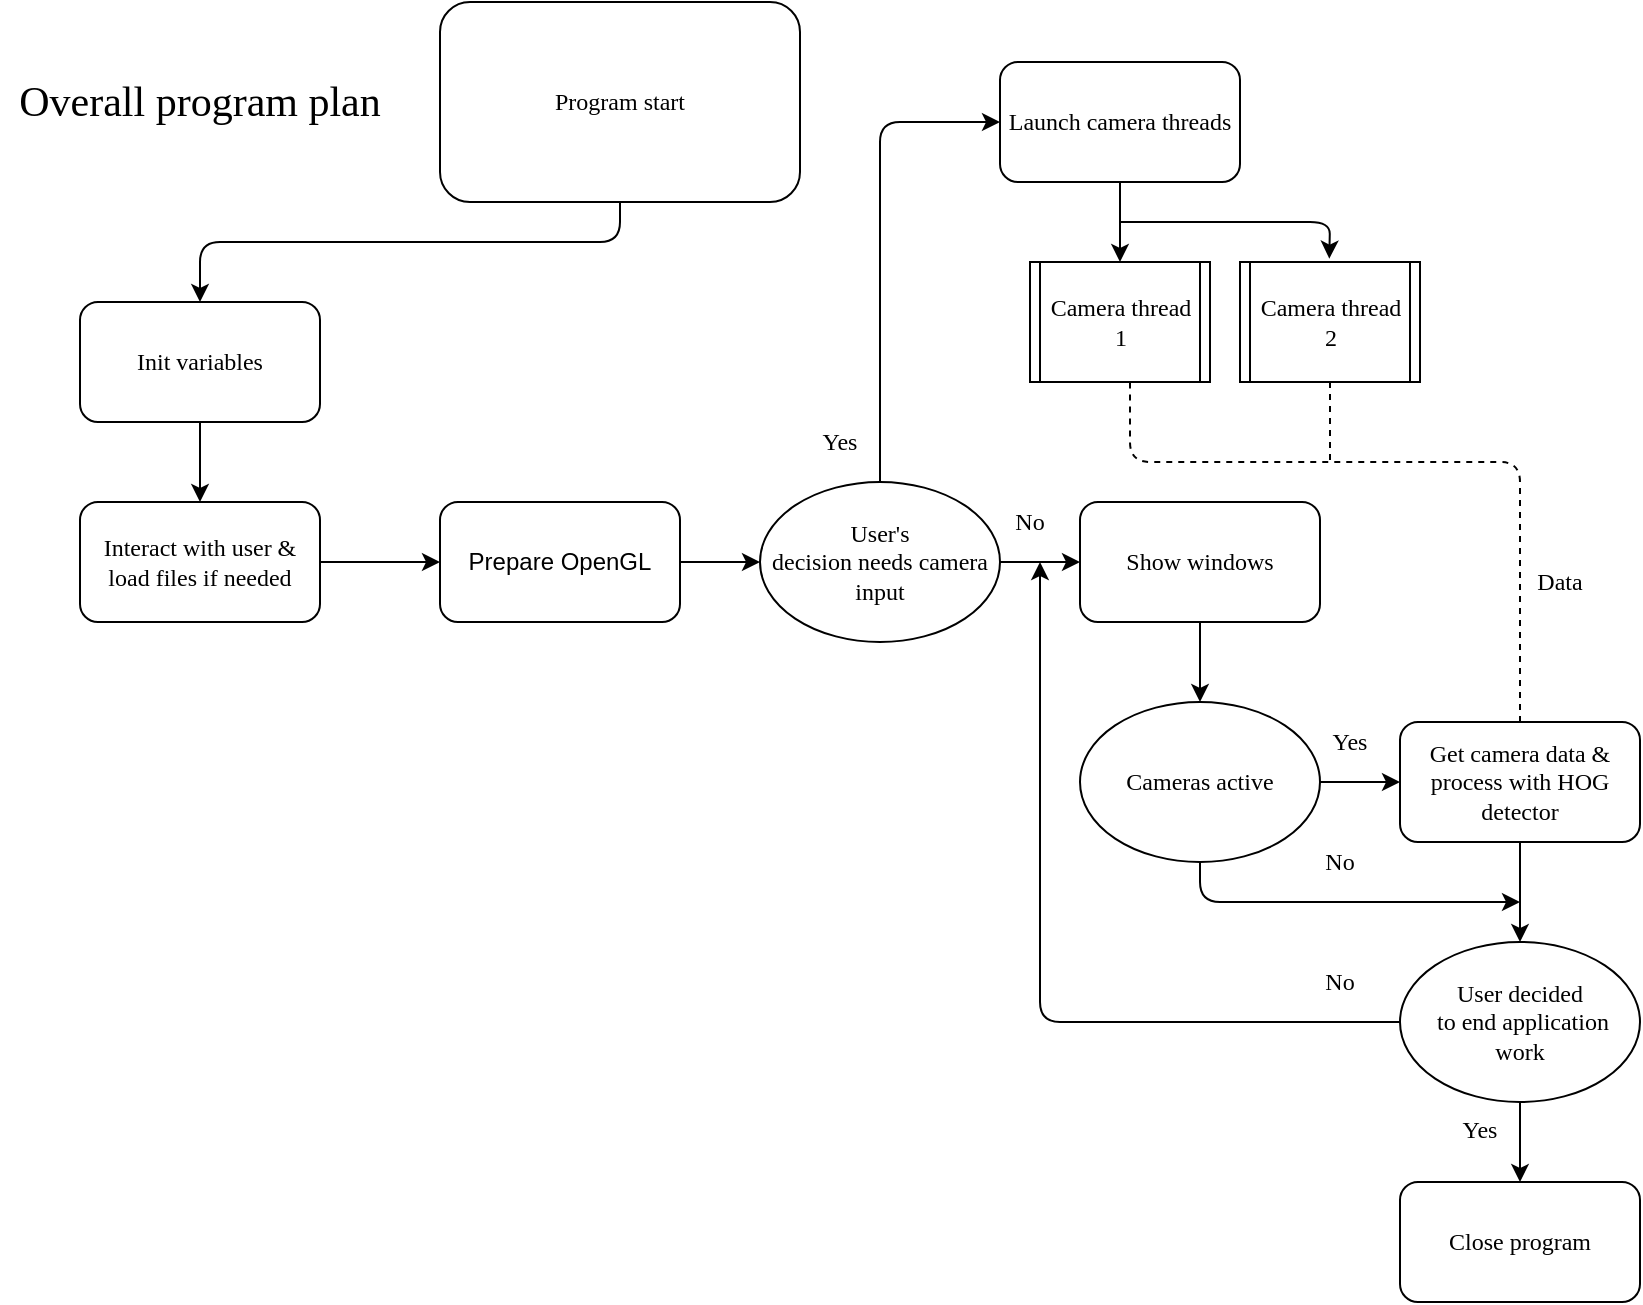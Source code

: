 <mxfile version="12.2.0" type="device" pages="1"><diagram id="pnfS-HC5oeV1JfI8JqbH" name="Page-1"><mxGraphModel dx="2816" dy="1496" grid="1" gridSize="10" guides="1" tooltips="1" connect="1" arrows="1" fold="1" page="1" pageScale="1" pageWidth="291" pageHeight="413" math="0" shadow="0"><root><mxCell id="0"/><mxCell id="1" parent="0"/><mxCell id="vBSs0mkW4Z173Ex1HsP0-4" value="Program start" style="rounded=1;whiteSpace=wrap;html=1;fontFamily=Lucida Console;" vertex="1" parent="1"><mxGeometry x="240" y="10" width="180" height="100" as="geometry"/></mxCell><mxCell id="vBSs0mkW4Z173Ex1HsP0-5" value="" style="endArrow=classic;html=1;fontFamily=Lucida Console;exitX=0.5;exitY=1;exitDx=0;exitDy=0;entryX=0.5;entryY=0;entryDx=0;entryDy=0;" edge="1" parent="1" source="vBSs0mkW4Z173Ex1HsP0-4" target="vBSs0mkW4Z173Ex1HsP0-7"><mxGeometry width="50" height="50" relative="1" as="geometry"><mxPoint x="250" y="500" as="sourcePoint"/><mxPoint x="240" y="210" as="targetPoint"/><Array as="points"><mxPoint x="330" y="130"/><mxPoint x="120" y="130"/></Array></mxGeometry></mxCell><mxCell id="vBSs0mkW4Z173Ex1HsP0-6" value="Prepare OpenGL" style="rounded=1;whiteSpace=wrap;html=1;" vertex="1" parent="1"><mxGeometry x="240" y="260" width="120" height="60" as="geometry"/></mxCell><mxCell id="vBSs0mkW4Z173Ex1HsP0-10" style="edgeStyle=orthogonalEdgeStyle;rounded=0;orthogonalLoop=1;jettySize=auto;html=1;exitX=0.5;exitY=1;exitDx=0;exitDy=0;entryX=0.5;entryY=0;entryDx=0;entryDy=0;fontFamily=Lucida Console;" edge="1" parent="1" source="vBSs0mkW4Z173Ex1HsP0-7" target="vBSs0mkW4Z173Ex1HsP0-8"><mxGeometry relative="1" as="geometry"/></mxCell><mxCell id="vBSs0mkW4Z173Ex1HsP0-7" value="Init variables" style="rounded=1;whiteSpace=wrap;html=1;fontFamily=Lucida Console;" vertex="1" parent="1"><mxGeometry x="60" y="160" width="120" height="60" as="geometry"/></mxCell><mxCell id="vBSs0mkW4Z173Ex1HsP0-8" value="Interact with user &amp;amp; load files if needed" style="rounded=1;whiteSpace=wrap;html=1;fontFamily=Lucida Console;" vertex="1" parent="1"><mxGeometry x="60" y="260" width="120" height="60" as="geometry"/></mxCell><mxCell id="vBSs0mkW4Z173Ex1HsP0-11" value="User's &lt;br&gt;decision needs camera input" style="ellipse;whiteSpace=wrap;html=1;fontFamily=Lucida Console;" vertex="1" parent="1"><mxGeometry x="400" y="250" width="120" height="80" as="geometry"/></mxCell><mxCell id="vBSs0mkW4Z173Ex1HsP0-13" value="" style="endArrow=classic;html=1;fontFamily=Lucida Console;exitX=1;exitY=0.5;exitDx=0;exitDy=0;" edge="1" parent="1" source="vBSs0mkW4Z173Ex1HsP0-8"><mxGeometry width="50" height="50" relative="1" as="geometry"><mxPoint x="90" y="760" as="sourcePoint"/><mxPoint x="240" y="290" as="targetPoint"/><Array as="points"><mxPoint x="210" y="290"/></Array></mxGeometry></mxCell><mxCell id="vBSs0mkW4Z173Ex1HsP0-14" value="" style="endArrow=classic;html=1;fontFamily=Lucida Console;exitX=0.5;exitY=0;exitDx=0;exitDy=0;entryX=0;entryY=0.5;entryDx=0;entryDy=0;" edge="1" parent="1" source="vBSs0mkW4Z173Ex1HsP0-11" target="vBSs0mkW4Z173Ex1HsP0-26"><mxGeometry width="50" height="50" relative="1" as="geometry"><mxPoint x="120" y="550" as="sourcePoint"/><mxPoint x="460" y="210" as="targetPoint"/><Array as="points"><mxPoint x="460" y="70"/></Array></mxGeometry></mxCell><mxCell id="vBSs0mkW4Z173Ex1HsP0-15" value="Yes" style="text;html=1;strokeColor=none;fillColor=none;align=center;verticalAlign=middle;whiteSpace=wrap;rounded=0;fontFamily=Lucida Console;" vertex="1" parent="1"><mxGeometry x="420" y="220" width="40" height="20" as="geometry"/></mxCell><mxCell id="vBSs0mkW4Z173Ex1HsP0-16" value="No" style="text;html=1;strokeColor=none;fillColor=none;align=center;verticalAlign=middle;whiteSpace=wrap;rounded=0;fontFamily=Lucida Console;" vertex="1" parent="1"><mxGeometry x="515" y="260" width="40" height="20" as="geometry"/></mxCell><mxCell id="vBSs0mkW4Z173Ex1HsP0-17" value="" style="endArrow=classic;html=1;fontFamily=Lucida Console;exitX=1;exitY=0.5;exitDx=0;exitDy=0;" edge="1" parent="1" source="vBSs0mkW4Z173Ex1HsP0-6"><mxGeometry width="50" height="50" relative="1" as="geometry"><mxPoint x="370" y="290" as="sourcePoint"/><mxPoint x="400" y="290" as="targetPoint"/></mxGeometry></mxCell><mxCell id="vBSs0mkW4Z173Ex1HsP0-24" value="Overall program plan" style="text;html=1;strokeColor=none;fillColor=none;align=center;verticalAlign=middle;whiteSpace=wrap;rounded=0;fontFamily=Lucida Console;fontSize=21;" vertex="1" parent="1"><mxGeometry x="20" y="20" width="200" height="80" as="geometry"/></mxCell><mxCell id="vBSs0mkW4Z173Ex1HsP0-26" value="Launch camera threads" style="rounded=1;whiteSpace=wrap;html=1;fontFamily=Lucida Console;fontSize=12;" vertex="1" parent="1"><mxGeometry x="520" y="40" width="120" height="60" as="geometry"/></mxCell><mxCell id="vBSs0mkW4Z173Ex1HsP0-27" value="Camera thread 1" style="shape=process;whiteSpace=wrap;html=1;backgroundOutline=1;fontFamily=Lucida Console;fontSize=12;size=0.052;" vertex="1" parent="1"><mxGeometry x="535" y="140" width="90" height="60" as="geometry"/></mxCell><mxCell id="vBSs0mkW4Z173Ex1HsP0-29" value="Camera thread 2" style="shape=process;whiteSpace=wrap;html=1;backgroundOutline=1;fontFamily=Lucida Console;fontSize=12;size=0.052;" vertex="1" parent="1"><mxGeometry x="640" y="140" width="90" height="60" as="geometry"/></mxCell><mxCell id="vBSs0mkW4Z173Ex1HsP0-30" value="" style="endArrow=classic;html=1;fontFamily=Lucida Console;fontSize=12;exitX=0.5;exitY=1;exitDx=0;exitDy=0;entryX=0.5;entryY=0;entryDx=0;entryDy=0;" edge="1" parent="1" source="vBSs0mkW4Z173Ex1HsP0-26" target="vBSs0mkW4Z173Ex1HsP0-27"><mxGeometry width="50" height="50" relative="1" as="geometry"><mxPoint x="560" y="150" as="sourcePoint"/><mxPoint x="610" y="100" as="targetPoint"/></mxGeometry></mxCell><mxCell id="vBSs0mkW4Z173Ex1HsP0-31" value="" style="endArrow=classic;html=1;fontFamily=Lucida Console;fontSize=12;entryX=0.496;entryY=-0.028;entryDx=0;entryDy=0;entryPerimeter=0;" edge="1" parent="1" target="vBSs0mkW4Z173Ex1HsP0-29"><mxGeometry width="50" height="50" relative="1" as="geometry"><mxPoint x="580" y="120" as="sourcePoint"/><mxPoint x="710" y="140" as="targetPoint"/><Array as="points"><mxPoint x="685" y="120"/></Array></mxGeometry></mxCell><mxCell id="vBSs0mkW4Z173Ex1HsP0-32" value="" style="endArrow=classic;html=1;fontFamily=Lucida Console;fontSize=12;" edge="1" parent="1"><mxGeometry width="50" height="50" relative="1" as="geometry"><mxPoint x="520" y="290" as="sourcePoint"/><mxPoint x="560" y="290" as="targetPoint"/></mxGeometry></mxCell><mxCell id="vBSs0mkW4Z173Ex1HsP0-33" value="Show windows" style="rounded=1;whiteSpace=wrap;html=1;fontFamily=Lucida Console;fontSize=12;" vertex="1" parent="1"><mxGeometry x="560" y="260" width="120" height="60" as="geometry"/></mxCell><mxCell id="vBSs0mkW4Z173Ex1HsP0-34" value="Cameras active" style="ellipse;whiteSpace=wrap;html=1;fontFamily=Lucida Console;" vertex="1" parent="1"><mxGeometry x="560" y="360" width="120" height="80" as="geometry"/></mxCell><mxCell id="vBSs0mkW4Z173Ex1HsP0-35" value="Yes" style="text;html=1;strokeColor=none;fillColor=none;align=center;verticalAlign=middle;whiteSpace=wrap;rounded=0;fontFamily=Lucida Console;" vertex="1" parent="1"><mxGeometry x="675" y="370" width="40" height="20" as="geometry"/></mxCell><mxCell id="vBSs0mkW4Z173Ex1HsP0-36" value="" style="endArrow=classic;html=1;fontFamily=Lucida Console;fontSize=12;" edge="1" parent="1"><mxGeometry width="50" height="50" relative="1" as="geometry"><mxPoint x="680" y="400" as="sourcePoint"/><mxPoint x="720" y="400" as="targetPoint"/></mxGeometry></mxCell><mxCell id="vBSs0mkW4Z173Ex1HsP0-37" value="" style="endArrow=classic;html=1;fontFamily=Lucida Console;fontSize=12;exitX=0.5;exitY=1;exitDx=0;exitDy=0;entryX=0.5;entryY=0;entryDx=0;entryDy=0;" edge="1" parent="1" source="vBSs0mkW4Z173Ex1HsP0-33" target="vBSs0mkW4Z173Ex1HsP0-34"><mxGeometry width="50" height="50" relative="1" as="geometry"><mxPoint x="320" y="510" as="sourcePoint"/><mxPoint x="370" y="460" as="targetPoint"/></mxGeometry></mxCell><mxCell id="vBSs0mkW4Z173Ex1HsP0-38" value="No" style="text;html=1;strokeColor=none;fillColor=none;align=center;verticalAlign=middle;whiteSpace=wrap;rounded=0;fontFamily=Lucida Console;" vertex="1" parent="1"><mxGeometry x="670" y="430" width="40" height="20" as="geometry"/></mxCell><mxCell id="vBSs0mkW4Z173Ex1HsP0-39" value="" style="endArrow=classic;html=1;fontFamily=Lucida Console;fontSize=12;exitX=0.5;exitY=1;exitDx=0;exitDy=0;" edge="1" parent="1" source="vBSs0mkW4Z173Ex1HsP0-34"><mxGeometry width="50" height="50" relative="1" as="geometry"><mxPoint x="570" y="500" as="sourcePoint"/><mxPoint x="780" y="460" as="targetPoint"/><Array as="points"><mxPoint x="620" y="460"/></Array></mxGeometry></mxCell><mxCell id="vBSs0mkW4Z173Ex1HsP0-40" value="Get camera data &amp;amp; process with HOG detector" style="rounded=1;whiteSpace=wrap;html=1;fontFamily=Lucida Console;fontSize=12;" vertex="1" parent="1"><mxGeometry x="720" y="370" width="120" height="60" as="geometry"/></mxCell><mxCell id="vBSs0mkW4Z173Ex1HsP0-41" value="" style="endArrow=none;dashed=1;html=1;fontFamily=Lucida Console;fontSize=12;exitX=0.5;exitY=0;exitDx=0;exitDy=0;" edge="1" parent="1" source="vBSs0mkW4Z173Ex1HsP0-40"><mxGeometry width="50" height="50" relative="1" as="geometry"><mxPoint x="535" y="250" as="sourcePoint"/><mxPoint x="585" y="200" as="targetPoint"/><Array as="points"><mxPoint x="780" y="240"/><mxPoint x="585" y="240"/></Array></mxGeometry></mxCell><mxCell id="vBSs0mkW4Z173Ex1HsP0-42" value="" style="endArrow=none;dashed=1;html=1;fontFamily=Lucida Console;fontSize=12;exitX=0.5;exitY=1;exitDx=0;exitDy=0;" edge="1" parent="1" source="vBSs0mkW4Z173Ex1HsP0-29"><mxGeometry width="50" height="50" relative="1" as="geometry"><mxPoint x="685" y="210" as="sourcePoint"/><mxPoint x="685" y="240" as="targetPoint"/></mxGeometry></mxCell><mxCell id="vBSs0mkW4Z173Ex1HsP0-43" value="Data" style="text;html=1;strokeColor=none;fillColor=none;align=center;verticalAlign=middle;whiteSpace=wrap;rounded=0;fontFamily=Lucida Console;fontSize=12;" vertex="1" parent="1"><mxGeometry x="780" y="290" width="40" height="20" as="geometry"/></mxCell><mxCell id="vBSs0mkW4Z173Ex1HsP0-44" value="" style="endArrow=classic;html=1;fontFamily=Lucida Console;fontSize=12;exitX=0.5;exitY=1;exitDx=0;exitDy=0;" edge="1" parent="1" source="vBSs0mkW4Z173Ex1HsP0-40"><mxGeometry width="50" height="50" relative="1" as="geometry"><mxPoint x="760" y="490" as="sourcePoint"/><mxPoint x="780" y="480" as="targetPoint"/></mxGeometry></mxCell><mxCell id="vBSs0mkW4Z173Ex1HsP0-45" value="User decided&lt;br&gt;&amp;nbsp;to end application &lt;br&gt;work" style="ellipse;whiteSpace=wrap;html=1;fontFamily=Lucida Console;fontSize=12;" vertex="1" parent="1"><mxGeometry x="720" y="480" width="120" height="80" as="geometry"/></mxCell><mxCell id="vBSs0mkW4Z173Ex1HsP0-46" value="No" style="text;html=1;strokeColor=none;fillColor=none;align=center;verticalAlign=middle;whiteSpace=wrap;rounded=0;fontFamily=Lucida Console;fontSize=12;" vertex="1" parent="1"><mxGeometry x="670" y="490" width="40" height="20" as="geometry"/></mxCell><mxCell id="vBSs0mkW4Z173Ex1HsP0-47" value="" style="endArrow=classic;html=1;fontFamily=Lucida Console;fontSize=12;exitX=0;exitY=0.5;exitDx=0;exitDy=0;" edge="1" parent="1" source="vBSs0mkW4Z173Ex1HsP0-45"><mxGeometry width="50" height="50" relative="1" as="geometry"><mxPoint x="630" y="550" as="sourcePoint"/><mxPoint x="540" y="290" as="targetPoint"/><Array as="points"><mxPoint x="540" y="520"/></Array></mxGeometry></mxCell><mxCell id="vBSs0mkW4Z173Ex1HsP0-48" value="Yes" style="text;html=1;strokeColor=none;fillColor=none;align=center;verticalAlign=middle;whiteSpace=wrap;rounded=0;fontFamily=Lucida Console;fontSize=12;" vertex="1" parent="1"><mxGeometry x="740" y="564" width="40" height="20" as="geometry"/></mxCell><mxCell id="vBSs0mkW4Z173Ex1HsP0-49" value="" style="endArrow=classic;html=1;fontFamily=Lucida Console;fontSize=12;exitX=0.5;exitY=1;exitDx=0;exitDy=0;" edge="1" parent="1" source="vBSs0mkW4Z173Ex1HsP0-45"><mxGeometry width="50" height="50" relative="1" as="geometry"><mxPoint x="790" y="609.5" as="sourcePoint"/><mxPoint x="780" y="600" as="targetPoint"/></mxGeometry></mxCell><mxCell id="vBSs0mkW4Z173Ex1HsP0-50" value="Close program" style="rounded=1;whiteSpace=wrap;html=1;fontFamily=Lucida Console;fontSize=12;" vertex="1" parent="1"><mxGeometry x="720" y="600" width="120" height="60" as="geometry"/></mxCell></root></mxGraphModel></diagram></mxfile>
